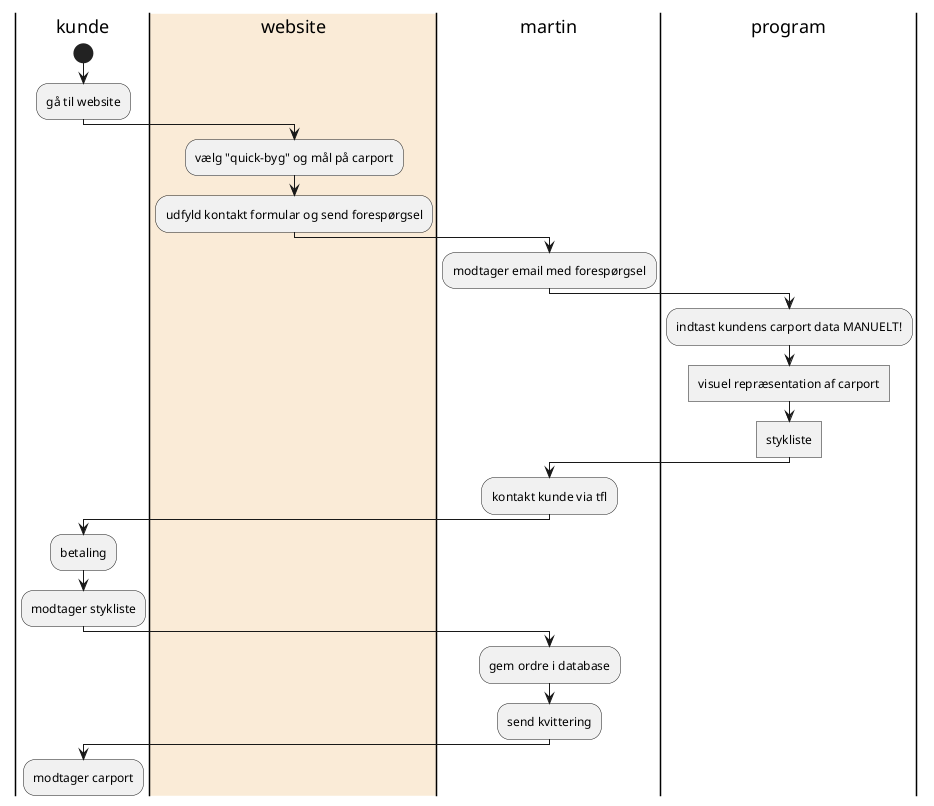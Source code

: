@startuml
|kunde|
start
:gå til website;
|#AntiqueWhite|website|
:vælg "quick-byg" og mål på carport;
:udfyld kontakt formular og send forespørgsel;
|martin|
:modtager email med forespørgsel;
|program|
:indtast kundens carport data MANUELT!;
:visuel repræsentation af carport]
:stykliste]
|martin|
:kontakt kunde via tfl;
|kunde|
:betaling;
|program|
|kunde|
:modtager stykliste;
|martin|
:gem ordre i database;
:send kvittering;
|kunde|
:modtager carport;
@enduml
